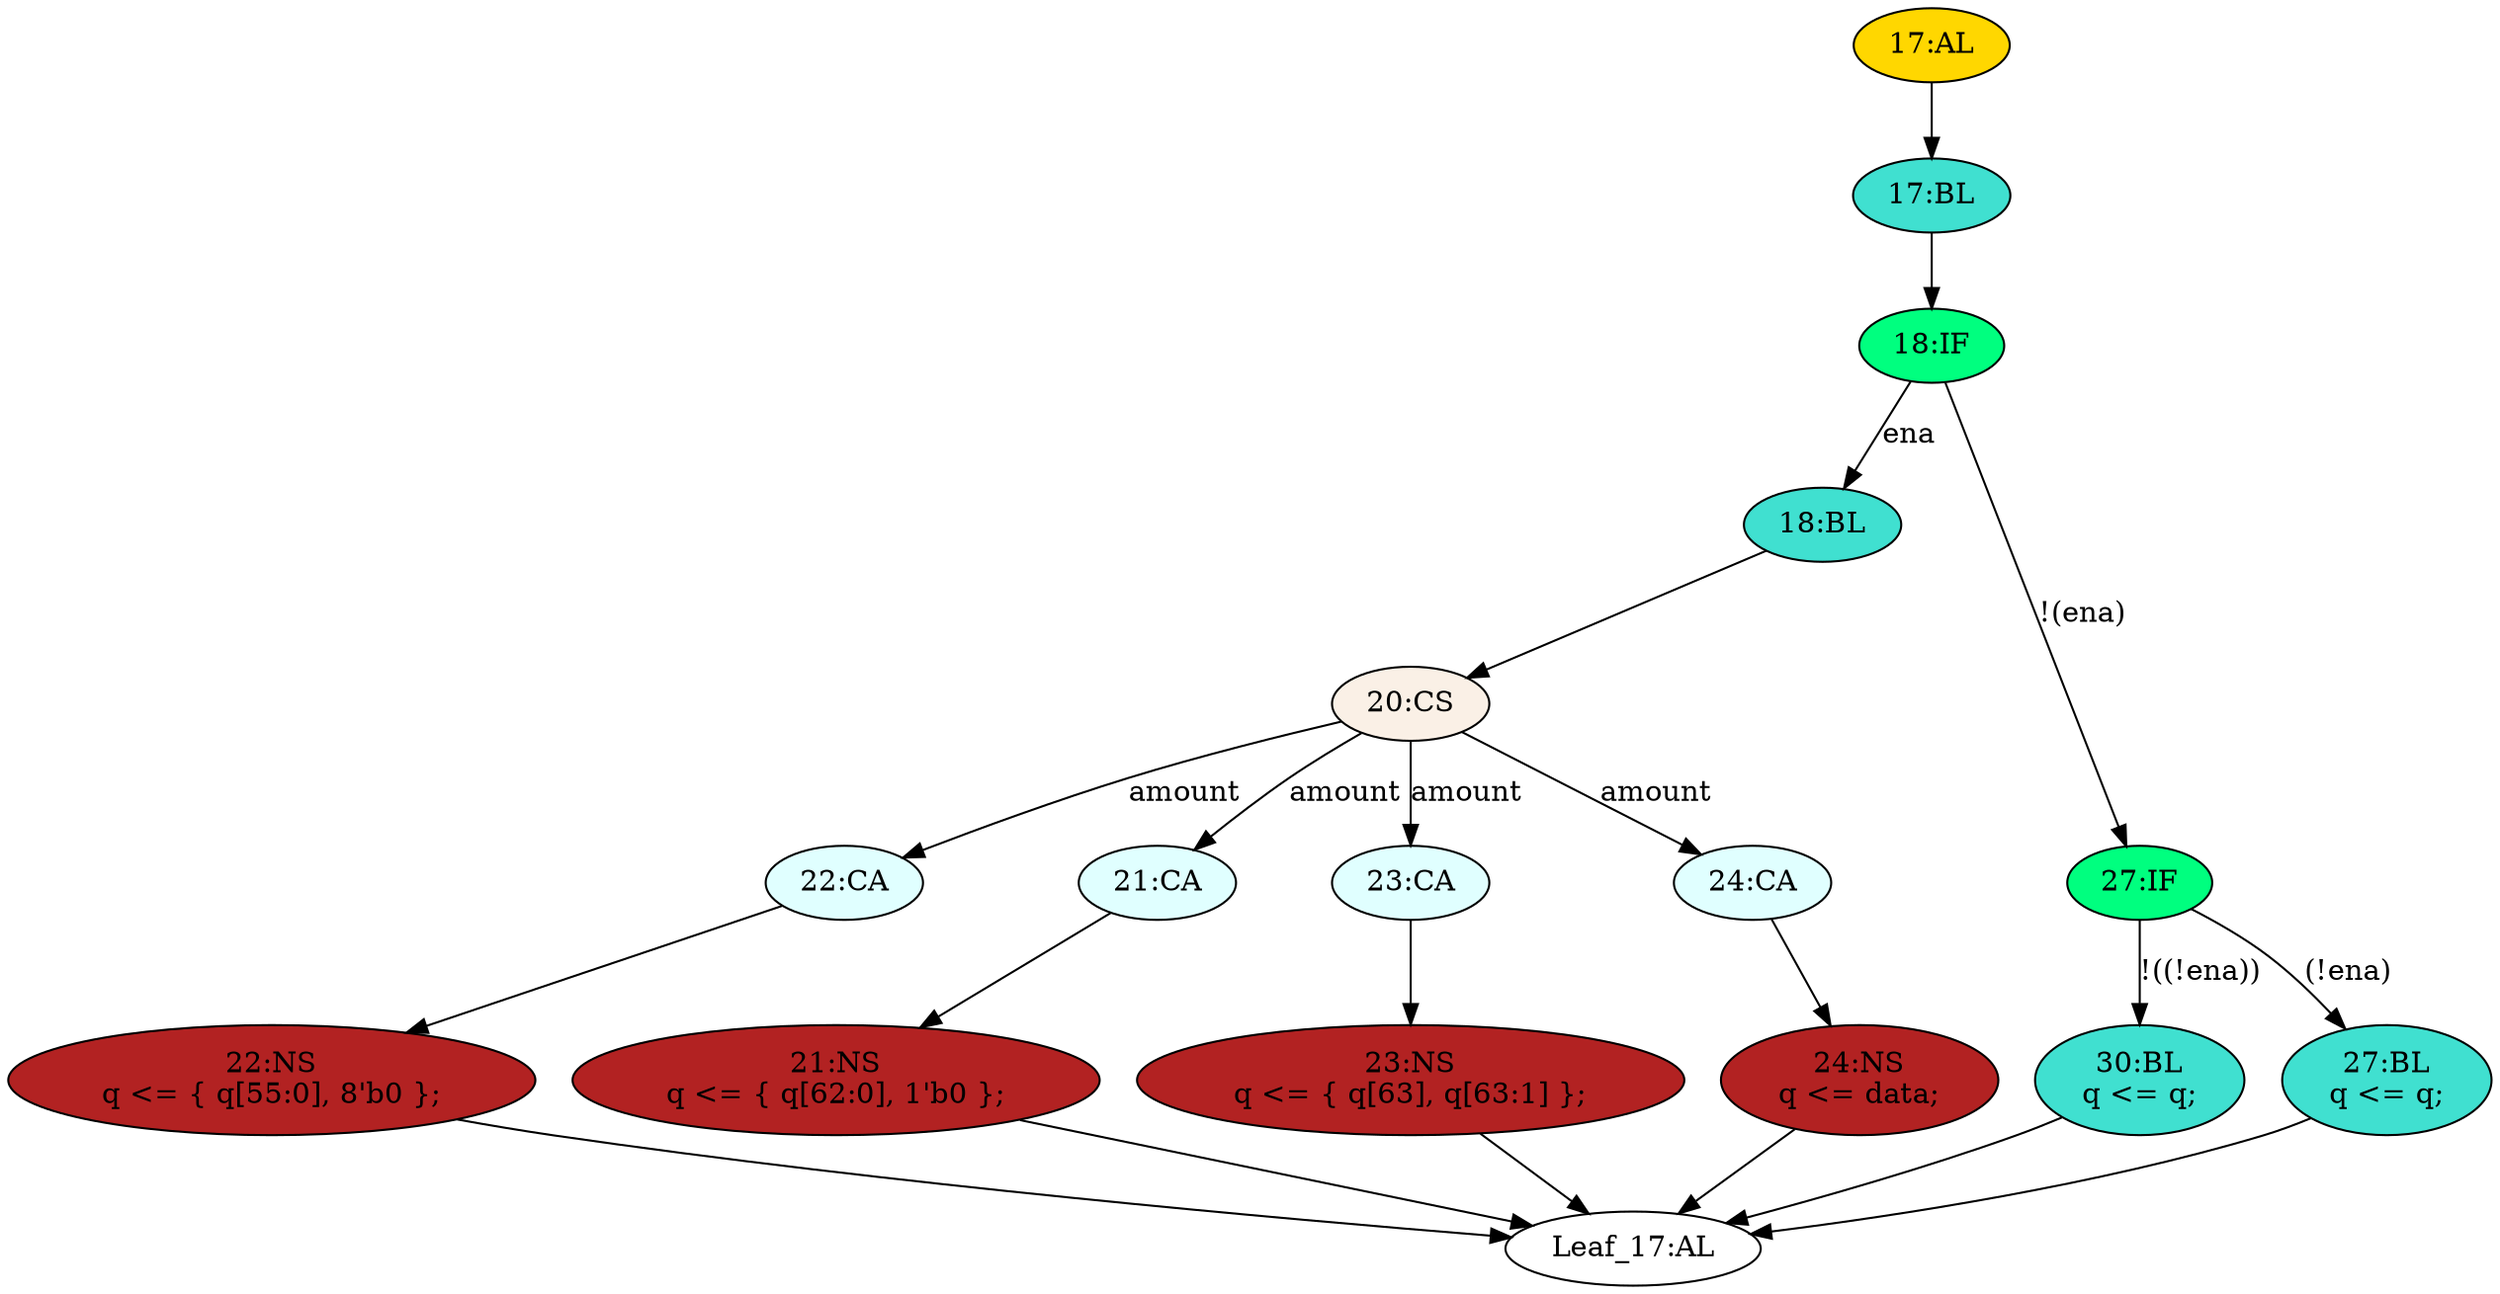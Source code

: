 strict digraph "" {
	node [label="\N"];
	"17:AL"	[ast="<pyverilog.vparser.ast.Always object at 0x7f6e30568710>",
		clk_sens=True,
		fillcolor=gold,
		label="17:AL",
		sens="['clk']",
		statements="[]",
		style=filled,
		typ=Always,
		use_var="['q', 'ena', 'amount', 'data']"];
	"17:BL"	[ast="<pyverilog.vparser.ast.Block object at 0x7f6e305688d0>",
		fillcolor=turquoise,
		label="17:BL",
		statements="[]",
		style=filled,
		typ=Block];
	"17:AL" -> "17:BL"	[cond="[]",
		lineno=None];
	"18:BL"	[ast="<pyverilog.vparser.ast.Block object at 0x7f6e30568e10>",
		fillcolor=turquoise,
		label="18:BL",
		statements="[]",
		style=filled,
		typ=Block];
	"20:CS"	[ast="<pyverilog.vparser.ast.CaseStatement object at 0x7f6e30568e50>",
		fillcolor=linen,
		label="20:CS",
		statements="[]",
		style=filled,
		typ=CaseStatement];
	"18:BL" -> "20:CS"	[cond="[]",
		lineno=None];
	"18:IF"	[ast="<pyverilog.vparser.ast.IfStatement object at 0x7f6e30568910>",
		fillcolor=springgreen,
		label="18:IF",
		statements="[]",
		style=filled,
		typ=IfStatement];
	"18:IF" -> "18:BL"	[cond="['ena']",
		label=ena,
		lineno=18];
	"27:IF"	[ast="<pyverilog.vparser.ast.IfStatement object at 0x7f6e30568990>",
		fillcolor=springgreen,
		label="27:IF",
		statements="[]",
		style=filled,
		typ=IfStatement];
	"18:IF" -> "27:IF"	[cond="['ena']",
		label="!(ena)",
		lineno=18];
	"23:NS"	[ast="<pyverilog.vparser.ast.NonblockingSubstitution object at 0x7f6e3056f610>",
		fillcolor=firebrick,
		label="23:NS
q <= { q[63], q[63:1] };",
		statements="[<pyverilog.vparser.ast.NonblockingSubstitution object at 0x7f6e3056f610>]",
		style=filled,
		typ=NonblockingSubstitution];
	"Leaf_17:AL"	[def_var="['q']",
		label="Leaf_17:AL"];
	"23:NS" -> "Leaf_17:AL"	[cond="[]",
		lineno=None];
	"30:BL"	[ast="<pyverilog.vparser.ast.Block object at 0x7f6e305689d0>",
		fillcolor=turquoise,
		label="30:BL
q <= q;",
		statements="[<pyverilog.vparser.ast.NonblockingSubstitution object at 0x7f6e30568a10>]",
		style=filled,
		typ=Block];
	"27:IF" -> "30:BL"	[cond="['ena']",
		label="!((!ena))",
		lineno=27];
	"27:BL"	[ast="<pyverilog.vparser.ast.Block object at 0x7f6e30568bd0>",
		fillcolor=turquoise,
		label="27:BL
q <= q;",
		statements="[<pyverilog.vparser.ast.NonblockingSubstitution object at 0x7f6e30568c10>]",
		style=filled,
		typ=Block];
	"27:IF" -> "27:BL"	[cond="['ena']",
		label="(!ena)",
		lineno=27];
	"22:CA"	[ast="<pyverilog.vparser.ast.Case object at 0x7f6e3056f250>",
		fillcolor=lightcyan,
		label="22:CA",
		statements="[]",
		style=filled,
		typ=Case];
	"20:CS" -> "22:CA"	[cond="['amount']",
		label=amount,
		lineno=20];
	"21:CA"	[ast="<pyverilog.vparser.ast.Case object at 0x7f6e30568f10>",
		fillcolor=lightcyan,
		label="21:CA",
		statements="[]",
		style=filled,
		typ=Case];
	"20:CS" -> "21:CA"	[cond="['amount']",
		label=amount,
		lineno=20];
	"23:CA"	[ast="<pyverilog.vparser.ast.Case object at 0x7f6e3056f590>",
		fillcolor=lightcyan,
		label="23:CA",
		statements="[]",
		style=filled,
		typ=Case];
	"20:CS" -> "23:CA"	[cond="['amount']",
		label=amount,
		lineno=20];
	"24:CA"	[ast="<pyverilog.vparser.ast.Case object at 0x7f6e3056f950>",
		fillcolor=lightcyan,
		label="24:CA",
		statements="[]",
		style=filled,
		typ=Case];
	"20:CS" -> "24:CA"	[cond="['amount']",
		label=amount,
		lineno=20];
	"17:BL" -> "18:IF"	[cond="[]",
		lineno=None];
	"30:BL" -> "Leaf_17:AL"	[cond="[]",
		lineno=None];
	"22:NS"	[ast="<pyverilog.vparser.ast.NonblockingSubstitution object at 0x7f6e3056f2d0>",
		fillcolor=firebrick,
		label="22:NS
q <= { q[55:0], 8'b0 };",
		statements="[<pyverilog.vparser.ast.NonblockingSubstitution object at 0x7f6e3056f2d0>]",
		style=filled,
		typ=NonblockingSubstitution];
	"22:CA" -> "22:NS"	[cond="[]",
		lineno=None];
	"27:BL" -> "Leaf_17:AL"	[cond="[]",
		lineno=None];
	"21:NS"	[ast="<pyverilog.vparser.ast.NonblockingSubstitution object at 0x7f6e30568f90>",
		fillcolor=firebrick,
		label="21:NS
q <= { q[62:0], 1'b0 };",
		statements="[<pyverilog.vparser.ast.NonblockingSubstitution object at 0x7f6e30568f90>]",
		style=filled,
		typ=NonblockingSubstitution];
	"21:CA" -> "21:NS"	[cond="[]",
		lineno=None];
	"23:CA" -> "23:NS"	[cond="[]",
		lineno=None];
	"22:NS" -> "Leaf_17:AL"	[cond="[]",
		lineno=None];
	"24:NS"	[ast="<pyverilog.vparser.ast.NonblockingSubstitution object at 0x7f6e3056f9d0>",
		fillcolor=firebrick,
		label="24:NS
q <= data;",
		statements="[<pyverilog.vparser.ast.NonblockingSubstitution object at 0x7f6e3056f9d0>]",
		style=filled,
		typ=NonblockingSubstitution];
	"24:NS" -> "Leaf_17:AL"	[cond="[]",
		lineno=None];
	"24:CA" -> "24:NS"	[cond="[]",
		lineno=None];
	"21:NS" -> "Leaf_17:AL"	[cond="[]",
		lineno=None];
}
